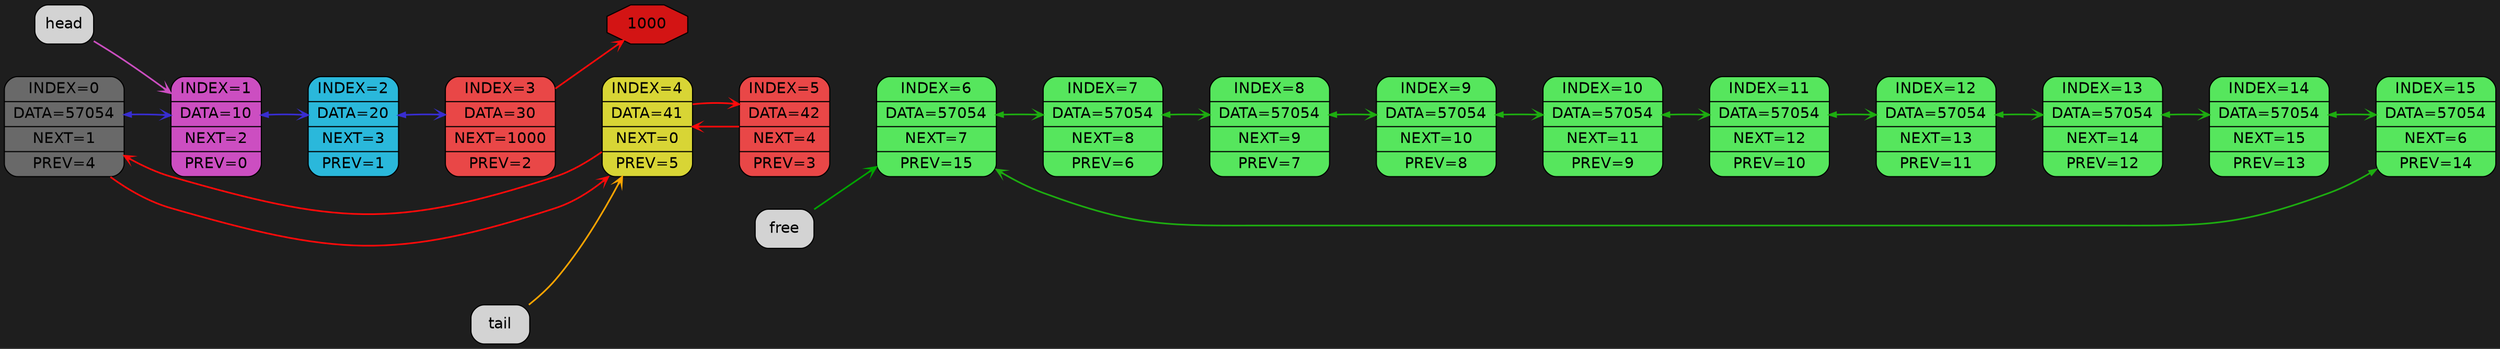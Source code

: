 digraph {
  rankdir=LR;
  bgcolor="#1e1e1e"  nodesep=0.4;
  ranksep=0.6;
  node [shape=Mrecord, style=filled, fontname="Helvetica"];
  edge [arrowhead=vee, arrowsize=0.6, penwidth=1.2];

block0 [label="INDEX=0|DATA=57054|NEXT=1|PREV=4", fillcolor="#696969ff"];
block1 [label="INDEX=1|DATA=10|NEXT=2|PREV=0", fillcolor="#cc4ec1ff"];
block2 [label="INDEX=2|DATA=20|NEXT=3|PREV=1", fillcolor="#2ab8dbff"];
block3 [label="INDEX=3|DATA=30|NEXT=1000|PREV=2", fillcolor="#e94747ff"];
block4 [label="INDEX=4|DATA=41|NEXT=0|PREV=5", fillcolor="#d8d535ff"];
block5 [label="INDEX=5|DATA=42|NEXT=4|PREV=3", fillcolor="#e94747ff"];
block6 [label="INDEX=6|DATA=57054|NEXT=7|PREV=15", fillcolor="#56e65dff"];
block7 [label="INDEX=7|DATA=57054|NEXT=8|PREV=6", fillcolor="#56e65dff"];
block8 [label="INDEX=8|DATA=57054|NEXT=9|PREV=7", fillcolor="#56e65dff"];
block9 [label="INDEX=9|DATA=57054|NEXT=10|PREV=8", fillcolor="#56e65dff"];
block10 [label="INDEX=10|DATA=57054|NEXT=11|PREV=9", fillcolor="#56e65dff"];
block11 [label="INDEX=11|DATA=57054|NEXT=12|PREV=10", fillcolor="#56e65dff"];
block12 [label="INDEX=12|DATA=57054|NEXT=13|PREV=11", fillcolor="#56e65dff"];
block13 [label="INDEX=13|DATA=57054|NEXT=14|PREV=12", fillcolor="#56e65dff"];
block14 [label="INDEX=14|DATA=57054|NEXT=15|PREV=13", fillcolor="#56e65dff"];
block15 [label="INDEX=15|DATA=57054|NEXT=6|PREV=14", fillcolor="#56e65dff"];
block0 -> block1 [style=invis, weight=100];
block1 -> block2 [style=invis, weight=100];
block2 -> block3 [style=invis, weight=100];
block3 -> block4 [style=invis, weight=100];
block4 -> block5 [style=invis, weight=100];
block5 -> block6 [style=invis, weight=100];
block6 -> block7 [style=invis, weight=100];
block7 -> block8 [style=invis, weight=100];
block8 -> block9 [style=invis, weight=100];
block9 -> block10 [style=invis, weight=100];
block10 -> block11 [style=invis, weight=100];
block11 -> block12 [style=invis, weight=100];
block12 -> block13 [style=invis, weight=100];
block13 -> block14 [style=invis, weight=100];
block14 -> block15 [style=invis, weight=100];

block0 -> block1 [color="#382dd1ff", penwidth=1.5, arrowsize=0.6, constraint=true, dir = both];
block1 -> block2 [color="#382dd1ff", penwidth=1.5, arrowsize=0.6, constraint=true, dir = both];
block2 -> block3 [color="#382dd1ff", penwidth=1.5, arrowsize=0.6, constraint=true, dir = both];
block1000 [label="1000", shape=octagon, fillcolor="#d31414ff"];
block3 -> block1000 [color="#ff0a0aff", penwidth=1.5, arrowsize=0.6, constraint=true];
block4 -> block0 [color="#ff0a0aff", penwidth=1.5, arrowsize=0.6, constraint=true];
block0 -> block4 [color="#ff0a0aff", penwidth=1.5, arrowsize=0.6, constraint=true];
block5 -> block4 [color="#ff0a0aff", penwidth=1.5, arrowsize=0.6, constraint=true];
block4 -> block5 [color="#ff0a0aff", penwidth=1.5, arrowsize=0.6, constraint=true];
block6 -> block7 [color="#1dad10ff", penwidth=1.5, arrowsize=0.6, constraint=true, dir = both];
block7 -> block8 [color="#1dad10ff", penwidth=1.5, arrowsize=0.6, constraint=true, dir = both];
block8 -> block9 [color="#1dad10ff", penwidth=1.5, arrowsize=0.6, constraint=true, dir = both];
block9 -> block10 [color="#1dad10ff", penwidth=1.5, arrowsize=0.6, constraint=true, dir = both];
block10 -> block11 [color="#1dad10ff", penwidth=1.5, arrowsize=0.6, constraint=true, dir = both];
block11 -> block12 [color="#1dad10ff", penwidth=1.5, arrowsize=0.6, constraint=true, dir = both];
block12 -> block13 [color="#1dad10ff", penwidth=1.5, arrowsize=0.6, constraint=true, dir = both];
block13 -> block14 [color="#1dad10ff", penwidth=1.5, arrowsize=0.6, constraint=true, dir = both];
block14 -> block15 [color="#1dad10ff", penwidth=1.5, arrowsize=0.6, constraint=true, dir = both];
block15 -> block6 [color="#1dad10ff", penwidth=1.5, arrowsize=0.6, constraint=true, dir = both];
head -> block1 [color="#cc4ec1ff", penwidth=1.5, arrowsize=0.7];
tail -> block4 [color="#FFA500", penwidth=1.5, arrowsize=0.7];
free -> block6 [color="#00A500", penwidth=1.5, arrowsize=0.7];
}
